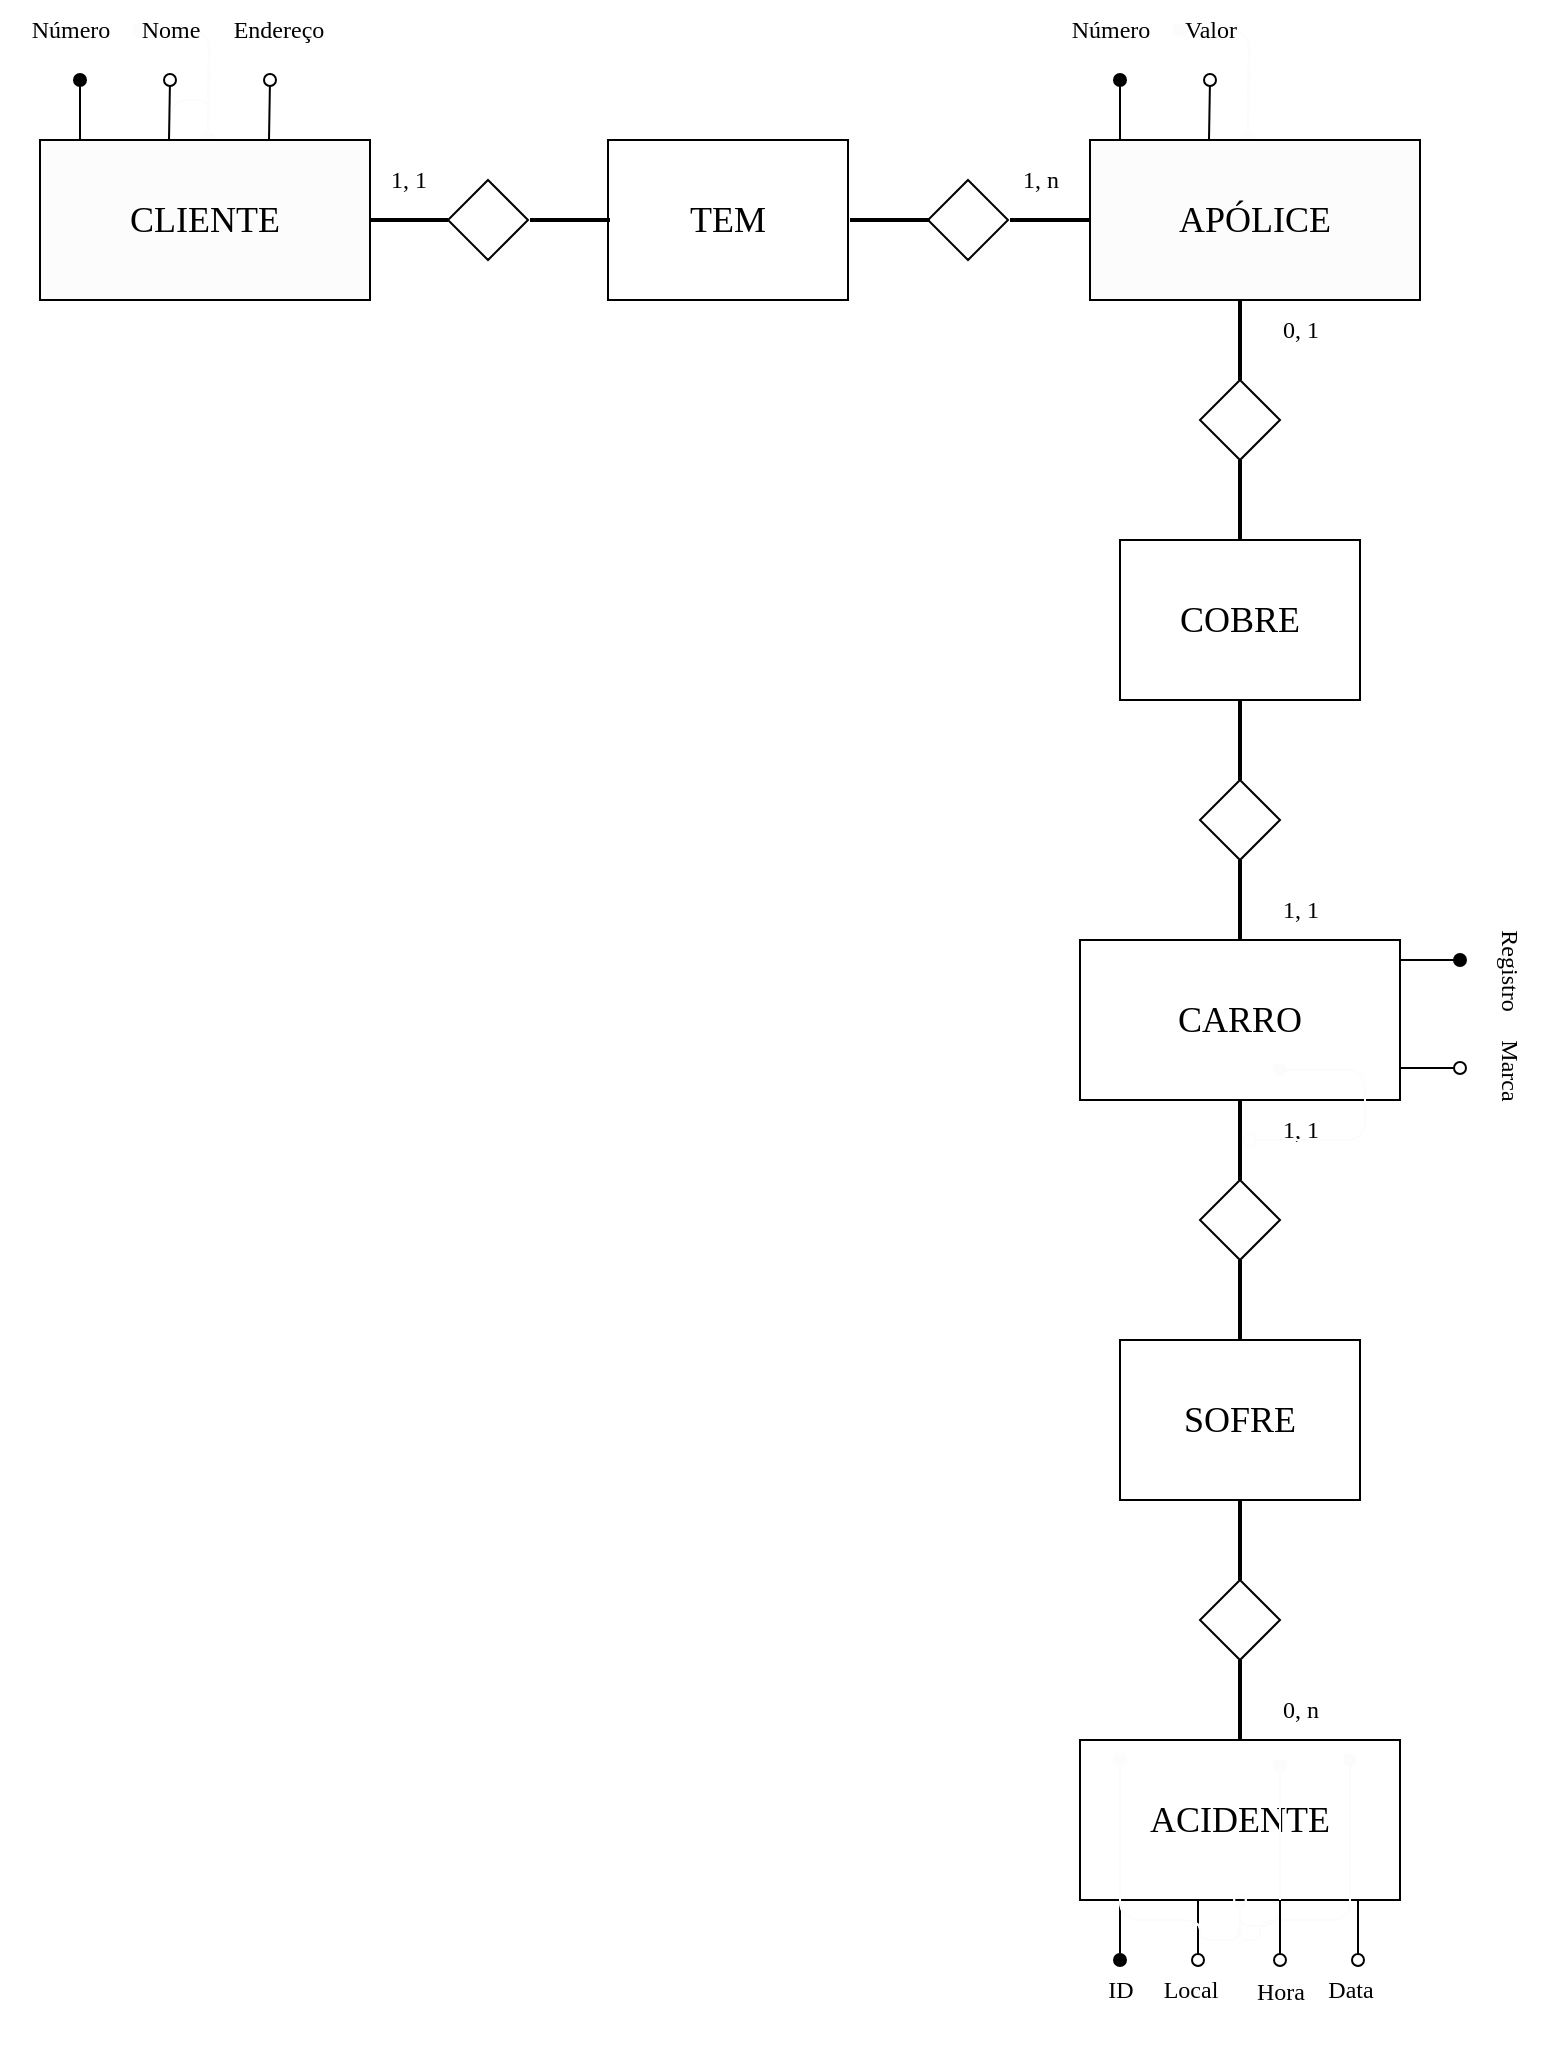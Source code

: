 <mxfile version="20.2.4" type="device"><diagram id="G9jKGu98Ajq8uM2wgklA" name="Página-1"><mxGraphModel dx="1422" dy="794" grid="1" gridSize="10" guides="1" tooltips="1" connect="1" arrows="1" fold="1" page="1" pageScale="1" pageWidth="827" pageHeight="1169" math="0" shadow="0"><root><mxCell id="0"/><mxCell id="1" parent="0"/><mxCell id="tPU21LUO_9MbQW2f4Jv6-3" value="" style="endArrow=none;html=1;rounded=0;startArrow=none;" edge="1" parent="1" source="tPU21LUO_9MbQW2f4Jv6-58"><mxGeometry width="50" height="50" relative="1" as="geometry"><mxPoint x="234" y="159.5" as="sourcePoint"/><mxPoint x="314" y="160" as="targetPoint"/></mxGeometry></mxCell><mxCell id="tPU21LUO_9MbQW2f4Jv6-7" value="&lt;h2&gt;&lt;font style=&quot;font-weight: normal;&quot; face=&quot;Verdana&quot;&gt;TEM&lt;/font&gt;&lt;/h2&gt;" style="rounded=0;whiteSpace=wrap;html=1;" vertex="1" parent="1"><mxGeometry x="354" y="120" width="120" height="80" as="geometry"/></mxCell><mxCell id="tPU21LUO_9MbQW2f4Jv6-4" value="" style="rhombus;whiteSpace=wrap;html=1;" vertex="1" parent="1"><mxGeometry x="274" y="140" width="40" height="40" as="geometry"/></mxCell><mxCell id="tPU21LUO_9MbQW2f4Jv6-13" value="" style="endArrow=none;html=1;rounded=0;startArrow=none;" edge="1" parent="1" source="tPU21LUO_9MbQW2f4Jv6-15"><mxGeometry width="50" height="50" relative="1" as="geometry"><mxPoint x="474" y="159.5" as="sourcePoint"/><mxPoint x="554" y="160" as="targetPoint"/></mxGeometry></mxCell><mxCell id="tPU21LUO_9MbQW2f4Jv6-15" value="" style="rhombus;whiteSpace=wrap;html=1;" vertex="1" parent="1"><mxGeometry x="514" y="140" width="40" height="40" as="geometry"/></mxCell><mxCell id="tPU21LUO_9MbQW2f4Jv6-18" value="1, n" style="text;html=1;align=center;verticalAlign=middle;resizable=0;points=[];autosize=1;strokeColor=none;fillColor=none;fontFamily=Verdana;" vertex="1" parent="1"><mxGeometry x="545" y="125" width="50" height="30" as="geometry"/></mxCell><mxCell id="tPU21LUO_9MbQW2f4Jv6-19" value="1, 1" style="text;html=1;align=center;verticalAlign=middle;resizable=0;points=[];autosize=1;strokeColor=none;fillColor=none;fontFamily=Verdana;" vertex="1" parent="1"><mxGeometry x="229" y="125" width="50" height="30" as="geometry"/></mxCell><mxCell id="tPU21LUO_9MbQW2f4Jv6-38" value="" style="rhombus;whiteSpace=wrap;html=1;" vertex="1" parent="1"><mxGeometry x="650" y="240" width="40" height="40" as="geometry"/></mxCell><mxCell id="tPU21LUO_9MbQW2f4Jv6-40" value="&lt;h2&gt;&lt;font face=&quot;Verdana&quot; style=&quot;font-weight: normal;&quot;&gt;CARRO&lt;/font&gt;&lt;/h2&gt;" style="rounded=0;whiteSpace=wrap;html=1;" vertex="1" parent="1"><mxGeometry x="590" y="520" width="160" height="80" as="geometry"/></mxCell><mxCell id="tPU21LUO_9MbQW2f4Jv6-42" value="" style="rhombus;whiteSpace=wrap;html=1;" vertex="1" parent="1"><mxGeometry x="650" y="440" width="40" height="40" as="geometry"/></mxCell><mxCell id="tPU21LUO_9MbQW2f4Jv6-44" value="&lt;h2&gt;&lt;font style=&quot;font-weight: normal;&quot; face=&quot;Verdana&quot;&gt;COBRE&lt;/font&gt;&lt;/h2&gt;" style="rounded=0;whiteSpace=wrap;html=1;" vertex="1" parent="1"><mxGeometry x="610" y="320" width="120" height="80" as="geometry"/></mxCell><mxCell id="tPU21LUO_9MbQW2f4Jv6-45" value="1, 1" style="text;html=1;align=center;verticalAlign=middle;resizable=0;points=[];autosize=1;strokeColor=none;fillColor=none;fontFamily=Verdana;" vertex="1" parent="1"><mxGeometry x="675" y="490" width="50" height="30" as="geometry"/></mxCell><mxCell id="tPU21LUO_9MbQW2f4Jv6-46" value="0, 1" style="text;html=1;align=center;verticalAlign=middle;resizable=0;points=[];autosize=1;strokeColor=none;fillColor=none;fontFamily=Verdana;" vertex="1" parent="1"><mxGeometry x="675" y="200" width="50" height="30" as="geometry"/></mxCell><mxCell id="tPU21LUO_9MbQW2f4Jv6-48" value="" style="rhombus;whiteSpace=wrap;html=1;" vertex="1" parent="1"><mxGeometry x="650" y="640" width="40" height="40" as="geometry"/></mxCell><mxCell id="tPU21LUO_9MbQW2f4Jv6-51" value="" style="rhombus;whiteSpace=wrap;html=1;" vertex="1" parent="1"><mxGeometry x="650" y="840" width="40" height="40" as="geometry"/></mxCell><mxCell id="tPU21LUO_9MbQW2f4Jv6-53" value="&lt;h2&gt;&lt;font style=&quot;font-weight: normal;&quot; face=&quot;Verdana&quot;&gt;SOFRE&lt;/font&gt;&lt;/h2&gt;" style="rounded=0;whiteSpace=wrap;html=1;" vertex="1" parent="1"><mxGeometry x="610" y="720" width="120" height="80" as="geometry"/></mxCell><mxCell id="tPU21LUO_9MbQW2f4Jv6-54" value="0, n" style="text;html=1;align=center;verticalAlign=middle;resizable=0;points=[];autosize=1;strokeColor=none;fillColor=none;fontFamily=Verdana;" vertex="1" parent="1"><mxGeometry x="675" y="890" width="50" height="30" as="geometry"/></mxCell><mxCell id="tPU21LUO_9MbQW2f4Jv6-55" value="1, 1" style="text;html=1;align=center;verticalAlign=middle;resizable=0;points=[];autosize=1;strokeColor=none;fillColor=none;fontFamily=Verdana;" vertex="1" parent="1"><mxGeometry x="675" y="600" width="50" height="30" as="geometry"/></mxCell><mxCell id="tPU21LUO_9MbQW2f4Jv6-56" value="&lt;h2&gt;&lt;font style=&quot;font-weight: normal;&quot; face=&quot;Verdana&quot;&gt;ACIDENTE&lt;/font&gt;&lt;/h2&gt;" style="rounded=0;whiteSpace=wrap;html=1;" vertex="1" parent="1"><mxGeometry x="590" y="920" width="160" height="80" as="geometry"/></mxCell><mxCell id="tPU21LUO_9MbQW2f4Jv6-58" value="" style="line;strokeWidth=2;direction=south;html=1;fontFamily=Tahoma;rotation=90;" vertex="1" parent="1"><mxGeometry x="249" y="140" width="10" height="40" as="geometry"/></mxCell><mxCell id="tPU21LUO_9MbQW2f4Jv6-60" value="" style="endArrow=none;html=1;rounded=0;startArrow=none;" edge="1" parent="1" source="tPU21LUO_9MbQW2f4Jv6-4" target="tPU21LUO_9MbQW2f4Jv6-58"><mxGeometry width="50" height="50" relative="1" as="geometry"><mxPoint x="314" y="160" as="sourcePoint"/><mxPoint x="314" y="160" as="targetPoint"/></mxGeometry></mxCell><mxCell id="tPU21LUO_9MbQW2f4Jv6-61" value="" style="line;strokeWidth=2;direction=south;html=1;fontFamily=Tahoma;rotation=90;" vertex="1" parent="1"><mxGeometry x="330" y="140" width="10" height="40" as="geometry"/></mxCell><mxCell id="tPU21LUO_9MbQW2f4Jv6-62" value="" style="line;strokeWidth=2;direction=south;html=1;fontFamily=Tahoma;rotation=90;" vertex="1" parent="1"><mxGeometry x="490" y="140" width="10" height="40" as="geometry"/></mxCell><mxCell id="tPU21LUO_9MbQW2f4Jv6-63" value="" style="line;strokeWidth=2;direction=south;html=1;fontFamily=Tahoma;rotation=90;" vertex="1" parent="1"><mxGeometry x="570" y="140" width="10" height="40" as="geometry"/></mxCell><mxCell id="tPU21LUO_9MbQW2f4Jv6-66" value="" style="line;strokeWidth=2;direction=south;html=1;fontFamily=Tahoma;rotation=-180;" vertex="1" parent="1"><mxGeometry x="665" y="200" width="10" height="40" as="geometry"/></mxCell><mxCell id="tPU21LUO_9MbQW2f4Jv6-67" value="" style="line;strokeWidth=2;direction=south;html=1;fontFamily=Tahoma;rotation=-180;" vertex="1" parent="1"><mxGeometry x="665" y="280" width="10" height="40" as="geometry"/></mxCell><mxCell id="tPU21LUO_9MbQW2f4Jv6-68" value="" style="line;strokeWidth=2;direction=south;html=1;fontFamily=Tahoma;rotation=-180;" vertex="1" parent="1"><mxGeometry x="665" y="400" width="10" height="40" as="geometry"/></mxCell><mxCell id="tPU21LUO_9MbQW2f4Jv6-69" value="" style="line;strokeWidth=2;direction=south;html=1;fontFamily=Tahoma;rotation=-180;" vertex="1" parent="1"><mxGeometry x="665" y="480" width="10" height="40" as="geometry"/></mxCell><mxCell id="tPU21LUO_9MbQW2f4Jv6-71" value="" style="line;strokeWidth=2;direction=south;html=1;fontFamily=Tahoma;rotation=-180;" vertex="1" parent="1"><mxGeometry x="665" y="600" width="10" height="40" as="geometry"/></mxCell><mxCell id="tPU21LUO_9MbQW2f4Jv6-72" value="" style="line;strokeWidth=2;direction=south;html=1;fontFamily=Tahoma;rotation=-180;" vertex="1" parent="1"><mxGeometry x="665" y="680" width="10" height="40" as="geometry"/></mxCell><mxCell id="tPU21LUO_9MbQW2f4Jv6-73" value="" style="line;strokeWidth=2;direction=south;html=1;fontFamily=Tahoma;rotation=-180;" vertex="1" parent="1"><mxGeometry x="665" y="800" width="10" height="40" as="geometry"/></mxCell><mxCell id="tPU21LUO_9MbQW2f4Jv6-74" value="" style="line;strokeWidth=2;direction=south;html=1;fontFamily=Tahoma;rotation=-180;" vertex="1" parent="1"><mxGeometry x="665" y="880" width="10" height="40" as="geometry"/></mxCell><mxCell id="tPU21LUO_9MbQW2f4Jv6-94" value="" style="edgeStyle=orthogonalEdgeStyle;rounded=1;orthogonalLoop=1;jettySize=auto;html=1;fontFamily=Verdana;startArrow=oval;startFill=1;endArrow=oval;endFill=1;strokeColor=#FCFCFC;" edge="1" parent="1" source="tPU21LUO_9MbQW2f4Jv6-84"><mxGeometry relative="1" as="geometry"><mxPoint x="154" y="120" as="targetPoint"/></mxGeometry></mxCell><mxCell id="tPU21LUO_9MbQW2f4Jv6-95" value="" style="edgeStyle=orthogonalEdgeStyle;rounded=1;orthogonalLoop=1;jettySize=auto;html=1;fontFamily=Verdana;startArrow=oval;startFill=1;endArrow=oval;endFill=1;strokeColor=#FCFCFC;strokeWidth=1;" edge="1" parent="1" source="tPU21LUO_9MbQW2f4Jv6-84"><mxGeometry relative="1" as="geometry"><mxPoint x="154" y="120" as="targetPoint"/></mxGeometry></mxCell><mxCell id="tPU21LUO_9MbQW2f4Jv6-84" value="&lt;font face=&quot;Verdana&quot;&gt;Número&lt;/font&gt;" style="text;html=1;align=center;verticalAlign=middle;resizable=0;points=[];autosize=1;strokeColor=none;fillColor=none;fontFamily=Tahoma;" vertex="1" parent="1"><mxGeometry x="50" y="50" width="70" height="30" as="geometry"/></mxCell><mxCell id="tPU21LUO_9MbQW2f4Jv6-98" value="" style="edgeStyle=orthogonalEdgeStyle;rounded=1;orthogonalLoop=1;jettySize=auto;html=1;fontFamily=Verdana;startArrow=oval;startFill=1;endArrow=oval;endFill=1;sourcePerimeterSpacing=100;targetPerimeterSpacing=0;strokeColor=#FCFCFC;strokeWidth=1;" edge="1" parent="1" source="tPU21LUO_9MbQW2f4Jv6-85"><mxGeometry relative="1" as="geometry"><mxPoint x="154" y="120" as="targetPoint"/></mxGeometry></mxCell><mxCell id="tPU21LUO_9MbQW2f4Jv6-85" value="Nome" style="text;html=1;align=center;verticalAlign=middle;resizable=0;points=[];autosize=1;strokeColor=none;fillColor=none;fontFamily=Verdana;" vertex="1" parent="1"><mxGeometry x="105" y="50" width="60" height="30" as="geometry"/></mxCell><mxCell id="tPU21LUO_9MbQW2f4Jv6-88" value="Endereço" style="text;html=1;align=center;verticalAlign=middle;resizable=0;points=[];autosize=1;strokeColor=none;fillColor=none;fontFamily=Verdana;" vertex="1" parent="1"><mxGeometry x="149" y="50" width="80" height="30" as="geometry"/></mxCell><mxCell id="tPU21LUO_9MbQW2f4Jv6-93" value="" style="endArrow=oval;html=1;rounded=0;fontFamily=Verdana;endFill=1;targetPerimeterSpacing=0;sourcePerimeterSpacing=6;" edge="1" parent="1"><mxGeometry width="50" height="50" relative="1" as="geometry"><mxPoint x="90" y="120" as="sourcePoint"/><mxPoint x="90" y="90" as="targetPoint"/></mxGeometry></mxCell><mxCell id="tPU21LUO_9MbQW2f4Jv6-96" value="" style="endArrow=oval;html=1;rounded=0;fontFamily=Verdana;endFill=0;targetPerimeterSpacing=0;sourcePerimeterSpacing=6;" edge="1" parent="1"><mxGeometry width="50" height="50" relative="1" as="geometry"><mxPoint x="134.5" y="120" as="sourcePoint"/><mxPoint x="135" y="90" as="targetPoint"/></mxGeometry></mxCell><mxCell id="tPU21LUO_9MbQW2f4Jv6-97" value="" style="endArrow=oval;html=1;rounded=0;fontFamily=Verdana;endFill=0;targetPerimeterSpacing=0;sourcePerimeterSpacing=6;" edge="1" parent="1"><mxGeometry width="50" height="50" relative="1" as="geometry"><mxPoint x="184.5" y="120" as="sourcePoint"/><mxPoint x="185" y="90" as="targetPoint"/></mxGeometry></mxCell><mxCell id="tPU21LUO_9MbQW2f4Jv6-107" value="" style="edgeStyle=orthogonalEdgeStyle;rounded=1;orthogonalLoop=1;jettySize=auto;html=1;fontFamily=Verdana;startArrow=oval;startFill=1;endArrow=oval;endFill=1;strokeColor=#FCFCFC;" edge="1" parent="1" source="tPU21LUO_9MbQW2f4Jv6-109"><mxGeometry relative="1" as="geometry"><mxPoint x="674" y="120" as="targetPoint"/></mxGeometry></mxCell><mxCell id="tPU21LUO_9MbQW2f4Jv6-108" value="" style="edgeStyle=orthogonalEdgeStyle;rounded=1;orthogonalLoop=1;jettySize=auto;html=1;fontFamily=Verdana;startArrow=oval;startFill=1;endArrow=oval;endFill=1;strokeColor=#FCFCFC;strokeWidth=1;" edge="1" parent="1" source="tPU21LUO_9MbQW2f4Jv6-109"><mxGeometry relative="1" as="geometry"><mxPoint x="674" y="120" as="targetPoint"/></mxGeometry></mxCell><mxCell id="tPU21LUO_9MbQW2f4Jv6-109" value="&lt;font face=&quot;Verdana&quot;&gt;Número&lt;/font&gt;" style="text;html=1;align=center;verticalAlign=middle;resizable=0;points=[];autosize=1;strokeColor=none;fillColor=none;fontFamily=Tahoma;" vertex="1" parent="1"><mxGeometry x="570" y="50" width="70" height="30" as="geometry"/></mxCell><mxCell id="tPU21LUO_9MbQW2f4Jv6-110" value="Valor" style="text;html=1;align=center;verticalAlign=middle;resizable=0;points=[];autosize=1;strokeColor=none;fillColor=none;fontFamily=Verdana;" vertex="1" parent="1"><mxGeometry x="630" y="50" width="50" height="30" as="geometry"/></mxCell><mxCell id="tPU21LUO_9MbQW2f4Jv6-112" value="" style="endArrow=oval;html=1;rounded=0;fontFamily=Verdana;endFill=1;targetPerimeterSpacing=0;sourcePerimeterSpacing=6;" edge="1" parent="1"><mxGeometry width="50" height="50" relative="1" as="geometry"><mxPoint x="610" y="120" as="sourcePoint"/><mxPoint x="610" y="90" as="targetPoint"/></mxGeometry></mxCell><mxCell id="tPU21LUO_9MbQW2f4Jv6-113" value="" style="endArrow=oval;html=1;rounded=0;fontFamily=Verdana;endFill=0;targetPerimeterSpacing=0;sourcePerimeterSpacing=6;" edge="1" parent="1"><mxGeometry width="50" height="50" relative="1" as="geometry"><mxPoint x="654.5" y="120" as="sourcePoint"/><mxPoint x="655" y="90" as="targetPoint"/></mxGeometry></mxCell><mxCell id="tPU21LUO_9MbQW2f4Jv6-124" value="" style="endArrow=oval;html=1;rounded=0;fontFamily=Verdana;endFill=1;targetPerimeterSpacing=0;sourcePerimeterSpacing=6;" edge="1" parent="1"><mxGeometry width="50" height="50" relative="1" as="geometry"><mxPoint x="750" y="530" as="sourcePoint"/><mxPoint x="780" y="530" as="targetPoint"/></mxGeometry></mxCell><mxCell id="tPU21LUO_9MbQW2f4Jv6-126" value="" style="endArrow=oval;html=1;rounded=0;fontFamily=Verdana;endFill=0;targetPerimeterSpacing=0;sourcePerimeterSpacing=6;" edge="1" parent="1"><mxGeometry width="50" height="50" relative="1" as="geometry"><mxPoint x="750" y="584" as="sourcePoint"/><mxPoint x="780" y="584" as="targetPoint"/></mxGeometry></mxCell><mxCell id="tPU21LUO_9MbQW2f4Jv6-127" value="&lt;font face=&quot;Verdana&quot;&gt;Registro&lt;/font&gt;" style="text;html=1;align=center;verticalAlign=middle;resizable=0;points=[];autosize=1;strokeColor=none;fillColor=none;fontFamily=Tahoma;rotation=90;" vertex="1" parent="1"><mxGeometry x="770" y="520" width="70" height="30" as="geometry"/></mxCell><mxCell id="tPU21LUO_9MbQW2f4Jv6-129" value="" style="edgeStyle=orthogonalEdgeStyle;rounded=1;orthogonalLoop=1;jettySize=auto;html=1;fontFamily=Verdana;startArrow=oval;startFill=1;endArrow=oval;endFill=0;sourcePerimeterSpacing=100;targetPerimeterSpacing=0;strokeColor=#FCFCFC;strokeWidth=1;" edge="1" parent="1" source="tPU21LUO_9MbQW2f4Jv6-128" target="tPU21LUO_9MbQW2f4Jv6-71"><mxGeometry relative="1" as="geometry"/></mxCell><mxCell id="tPU21LUO_9MbQW2f4Jv6-128" value="&lt;font face=&quot;Verdana&quot;&gt;Marca&lt;/font&gt;" style="text;html=1;align=center;verticalAlign=middle;resizable=0;points=[];autosize=1;strokeColor=none;fillColor=none;fontFamily=Tahoma;rotation=90;" vertex="1" parent="1"><mxGeometry x="775" y="570" width="60" height="30" as="geometry"/></mxCell><mxCell id="tPU21LUO_9MbQW2f4Jv6-130" value="&lt;h2&gt;&lt;span style=&quot;font-weight: normal;&quot;&gt;CLIENTE&lt;/span&gt;&lt;/h2&gt;" style="rounded=0;whiteSpace=wrap;html=1;fontFamily=Verdana;fillColor=#FCFCFC;" vertex="1" parent="1"><mxGeometry x="70" y="120" width="165" height="80" as="geometry"/></mxCell><mxCell id="tPU21LUO_9MbQW2f4Jv6-131" value="&lt;h2&gt;&lt;span style=&quot;font-weight: 400;&quot;&gt;APÓLICE&lt;/span&gt;&lt;/h2&gt;" style="rounded=0;whiteSpace=wrap;html=1;fontFamily=Verdana;fillColor=#FCFCFC;" vertex="1" parent="1"><mxGeometry x="595" y="120" width="165" height="80" as="geometry"/></mxCell><mxCell id="tPU21LUO_9MbQW2f4Jv6-132" value="" style="endArrow=oval;html=1;rounded=0;fontFamily=Verdana;endFill=0;targetPerimeterSpacing=0;sourcePerimeterSpacing=6;" edge="1" parent="1"><mxGeometry width="50" height="50" relative="1" as="geometry"><mxPoint x="729" y="1000" as="sourcePoint"/><mxPoint x="729" y="1030" as="targetPoint"/></mxGeometry></mxCell><mxCell id="tPU21LUO_9MbQW2f4Jv6-138" value="" style="edgeStyle=orthogonalEdgeStyle;rounded=1;orthogonalLoop=1;jettySize=auto;html=1;fontFamily=Verdana;startArrow=oval;startFill=1;endArrow=oval;endFill=0;sourcePerimeterSpacing=100;targetPerimeterSpacing=0;strokeColor=#FCFCFC;strokeWidth=1;" edge="1" parent="1" source="tPU21LUO_9MbQW2f4Jv6-134" target="tPU21LUO_9MbQW2f4Jv6-56"><mxGeometry relative="1" as="geometry"/></mxCell><mxCell id="tPU21LUO_9MbQW2f4Jv6-134" value="&lt;font face=&quot;Verdana&quot;&gt;Data&lt;/font&gt;" style="text;html=1;align=center;verticalAlign=middle;resizable=0;points=[];autosize=1;strokeColor=none;fillColor=none;fontFamily=Tahoma;rotation=0;" vertex="1" parent="1"><mxGeometry x="700" y="1030" width="50" height="30" as="geometry"/></mxCell><mxCell id="tPU21LUO_9MbQW2f4Jv6-136" value="" style="edgeStyle=orthogonalEdgeStyle;rounded=1;orthogonalLoop=1;jettySize=auto;html=1;fontFamily=Verdana;startArrow=oval;startFill=1;endArrow=oval;endFill=0;sourcePerimeterSpacing=100;targetPerimeterSpacing=0;strokeColor=#FCFCFC;strokeWidth=1;" edge="1" parent="1" source="tPU21LUO_9MbQW2f4Jv6-135" target="tPU21LUO_9MbQW2f4Jv6-56"><mxGeometry relative="1" as="geometry"/></mxCell><mxCell id="tPU21LUO_9MbQW2f4Jv6-137" value="" style="edgeStyle=orthogonalEdgeStyle;rounded=1;orthogonalLoop=1;jettySize=auto;html=1;fontFamily=Verdana;startArrow=oval;startFill=1;endArrow=oval;endFill=0;sourcePerimeterSpacing=100;targetPerimeterSpacing=0;strokeColor=#FCFCFC;strokeWidth=1;" edge="1" parent="1" source="tPU21LUO_9MbQW2f4Jv6-135" target="tPU21LUO_9MbQW2f4Jv6-56"><mxGeometry relative="1" as="geometry"/></mxCell><mxCell id="tPU21LUO_9MbQW2f4Jv6-135" value="&lt;font face=&quot;Verdana&quot;&gt;Hora&lt;br&gt;&lt;br&gt;&lt;/font&gt;" style="text;html=1;align=center;verticalAlign=middle;resizable=0;points=[];autosize=1;strokeColor=none;fillColor=none;fontFamily=Tahoma;rotation=0;" vertex="1" parent="1"><mxGeometry x="665" y="1033" width="50" height="40" as="geometry"/></mxCell><mxCell id="tPU21LUO_9MbQW2f4Jv6-139" value="" style="endArrow=oval;html=1;rounded=0;fontFamily=Verdana;endFill=0;targetPerimeterSpacing=0;sourcePerimeterSpacing=6;" edge="1" parent="1"><mxGeometry width="50" height="50" relative="1" as="geometry"><mxPoint x="690" y="1000" as="sourcePoint"/><mxPoint x="690" y="1030" as="targetPoint"/></mxGeometry></mxCell><mxCell id="tPU21LUO_9MbQW2f4Jv6-140" value="" style="endArrow=oval;html=1;rounded=0;fontFamily=Verdana;endFill=0;targetPerimeterSpacing=0;sourcePerimeterSpacing=6;" edge="1" parent="1"><mxGeometry width="50" height="50" relative="1" as="geometry"><mxPoint x="649" y="1000" as="sourcePoint"/><mxPoint x="649" y="1030" as="targetPoint"/></mxGeometry></mxCell><mxCell id="tPU21LUO_9MbQW2f4Jv6-141" value="&lt;font face=&quot;Verdana&quot;&gt;Local&lt;/font&gt;" style="text;html=1;align=center;verticalAlign=middle;resizable=0;points=[];autosize=1;strokeColor=none;fillColor=none;fontFamily=Tahoma;rotation=0;" vertex="1" parent="1"><mxGeometry x="620" y="1030" width="50" height="30" as="geometry"/></mxCell><mxCell id="tPU21LUO_9MbQW2f4Jv6-142" value="" style="endArrow=oval;html=1;rounded=0;fontFamily=Verdana;endFill=1;targetPerimeterSpacing=0;sourcePerimeterSpacing=6;" edge="1" parent="1"><mxGeometry width="50" height="50" relative="1" as="geometry"><mxPoint x="610" y="1000" as="sourcePoint"/><mxPoint x="610" y="1030" as="targetPoint"/></mxGeometry></mxCell><mxCell id="tPU21LUO_9MbQW2f4Jv6-144" value="" style="edgeStyle=orthogonalEdgeStyle;rounded=1;orthogonalLoop=1;jettySize=auto;html=1;fontFamily=Verdana;startArrow=oval;startFill=1;endArrow=oval;endFill=0;sourcePerimeterSpacing=100;targetPerimeterSpacing=0;strokeColor=#FCFCFC;strokeWidth=1;" edge="1" parent="1" source="tPU21LUO_9MbQW2f4Jv6-143" target="tPU21LUO_9MbQW2f4Jv6-56"><mxGeometry relative="1" as="geometry"/></mxCell><mxCell id="tPU21LUO_9MbQW2f4Jv6-145" value="" style="edgeStyle=orthogonalEdgeStyle;rounded=1;orthogonalLoop=1;jettySize=auto;html=1;fontFamily=Verdana;startArrow=oval;startFill=1;endArrow=oval;endFill=0;sourcePerimeterSpacing=100;targetPerimeterSpacing=0;strokeColor=#FCFCFC;strokeWidth=1;" edge="1" parent="1" source="tPU21LUO_9MbQW2f4Jv6-143" target="tPU21LUO_9MbQW2f4Jv6-56"><mxGeometry relative="1" as="geometry"/></mxCell><mxCell id="tPU21LUO_9MbQW2f4Jv6-143" value="&lt;font face=&quot;Verdana&quot;&gt;ID&lt;br&gt;&lt;/font&gt;" style="text;html=1;align=center;verticalAlign=middle;resizable=0;points=[];autosize=1;strokeColor=none;fillColor=none;fontFamily=Tahoma;rotation=0;" vertex="1" parent="1"><mxGeometry x="590" y="1030" width="40" height="30" as="geometry"/></mxCell></root></mxGraphModel></diagram></mxfile>